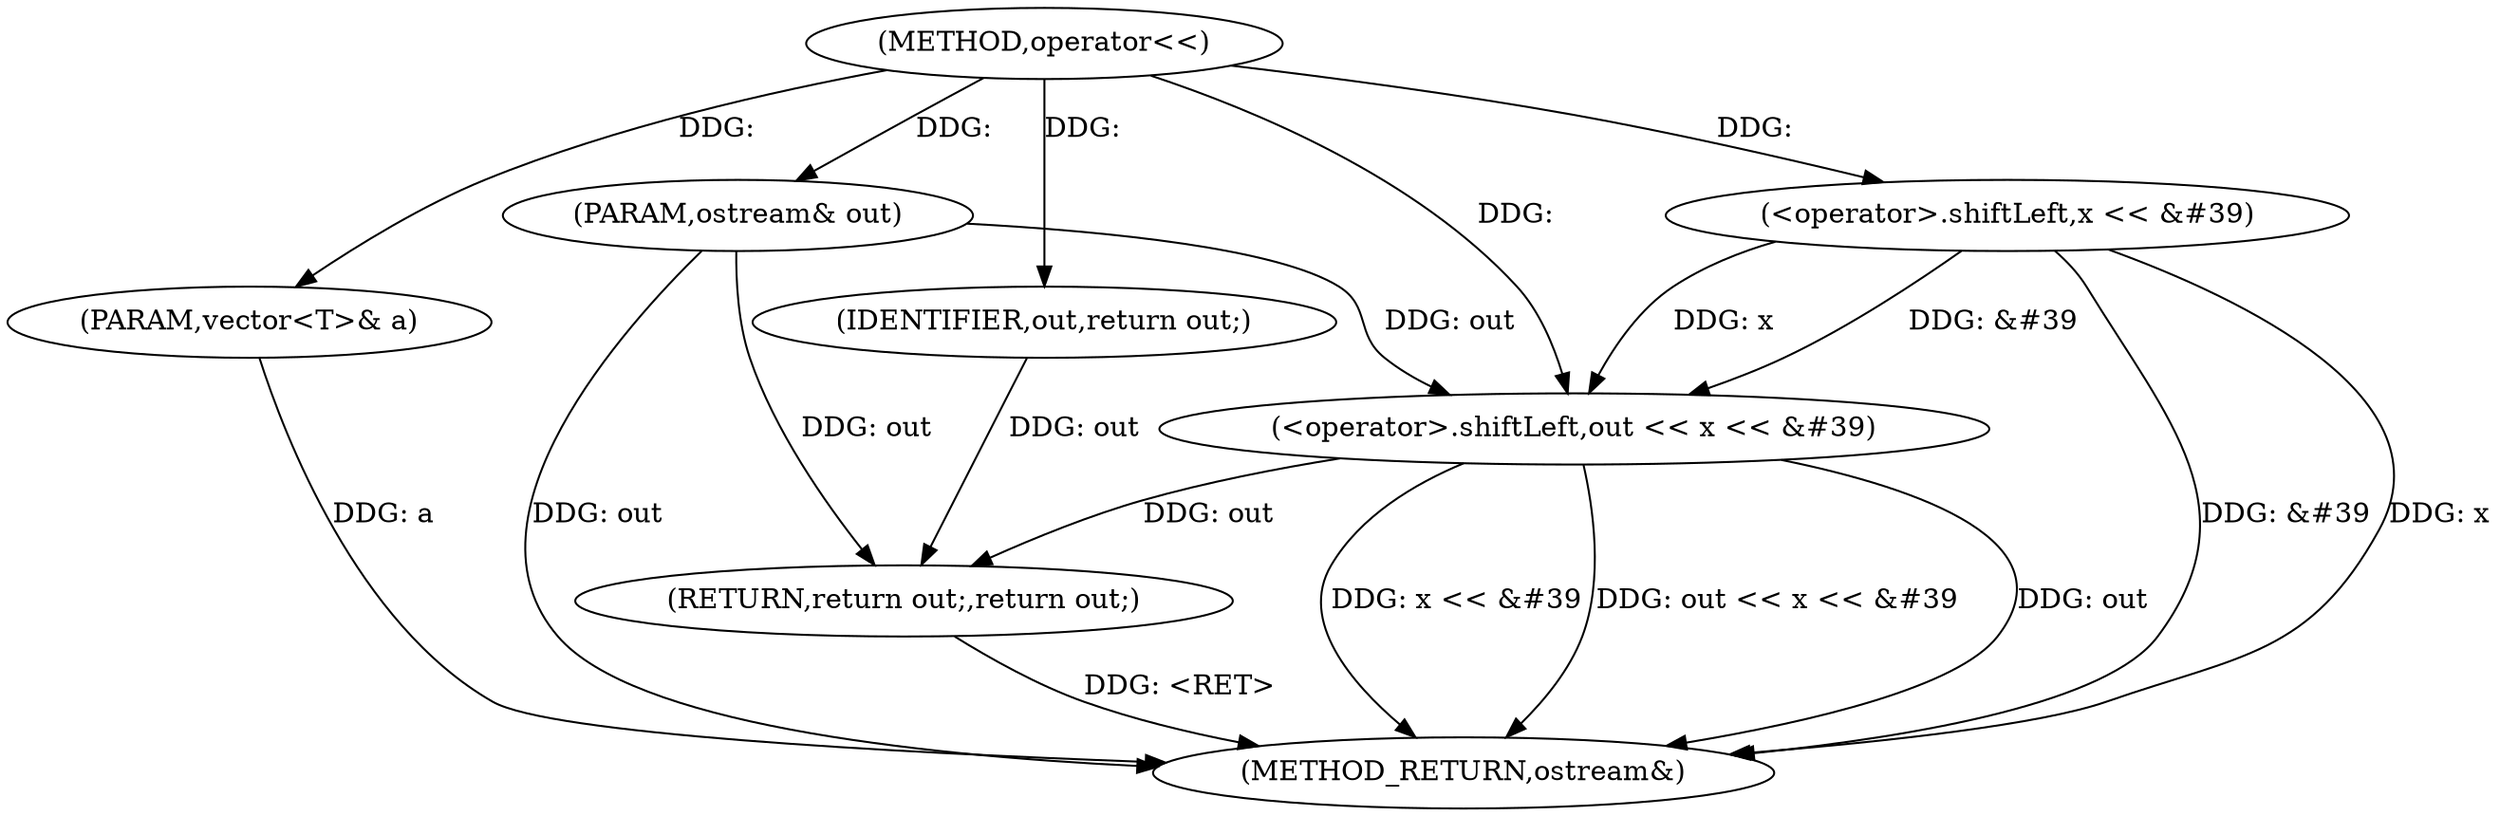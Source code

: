 digraph "operator<<" {  
"1001368" [label = "(METHOD,operator<<)" ]
"1001383" [label = "(METHOD_RETURN,ostream&)" ]
"1001369" [label = "(PARAM,ostream& out)" ]
"1001370" [label = "(PARAM,vector<T>& a)" ]
"1001373" [label = "(<operator>.shiftLeft,out << x << &#39)" ]
"1001381" [label = "(RETURN,return out;,return out;)" ]
"1001382" [label = "(IDENTIFIER,out,return out;)" ]
"1001375" [label = "(<operator>.shiftLeft,x << &#39)" ]
  "1001369" -> "1001383"  [ label = "DDG: out"] 
  "1001370" -> "1001383"  [ label = "DDG: a"] 
  "1001373" -> "1001383"  [ label = "DDG: out"] 
  "1001375" -> "1001383"  [ label = "DDG: &#39"] 
  "1001373" -> "1001383"  [ label = "DDG: x << &#39"] 
  "1001373" -> "1001383"  [ label = "DDG: out << x << &#39"] 
  "1001381" -> "1001383"  [ label = "DDG: <RET>"] 
  "1001375" -> "1001383"  [ label = "DDG: x"] 
  "1001368" -> "1001369"  [ label = "DDG: "] 
  "1001368" -> "1001370"  [ label = "DDG: "] 
  "1001382" -> "1001381"  [ label = "DDG: out"] 
  "1001373" -> "1001381"  [ label = "DDG: out"] 
  "1001369" -> "1001381"  [ label = "DDG: out"] 
  "1001369" -> "1001373"  [ label = "DDG: out"] 
  "1001368" -> "1001373"  [ label = "DDG: "] 
  "1001375" -> "1001373"  [ label = "DDG: &#39"] 
  "1001375" -> "1001373"  [ label = "DDG: x"] 
  "1001368" -> "1001382"  [ label = "DDG: "] 
  "1001368" -> "1001375"  [ label = "DDG: "] 
}
